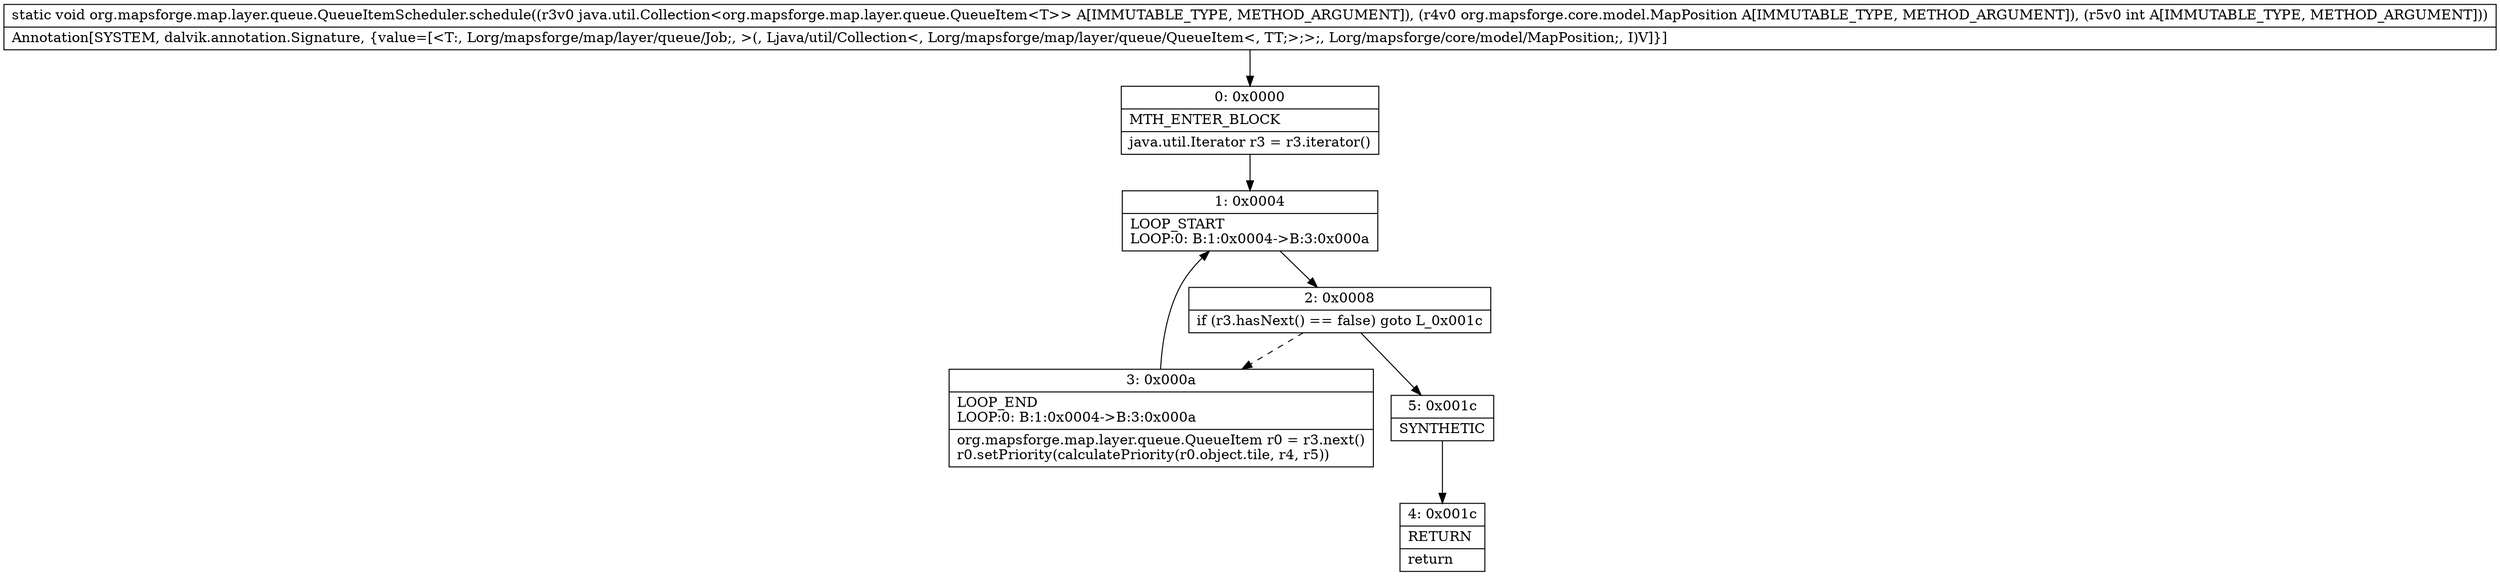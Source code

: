 digraph "CFG fororg.mapsforge.map.layer.queue.QueueItemScheduler.schedule(Ljava\/util\/Collection;Lorg\/mapsforge\/core\/model\/MapPosition;I)V" {
Node_0 [shape=record,label="{0\:\ 0x0000|MTH_ENTER_BLOCK\l|java.util.Iterator r3 = r3.iterator()\l}"];
Node_1 [shape=record,label="{1\:\ 0x0004|LOOP_START\lLOOP:0: B:1:0x0004\-\>B:3:0x000a\l}"];
Node_2 [shape=record,label="{2\:\ 0x0008|if (r3.hasNext() == false) goto L_0x001c\l}"];
Node_3 [shape=record,label="{3\:\ 0x000a|LOOP_END\lLOOP:0: B:1:0x0004\-\>B:3:0x000a\l|org.mapsforge.map.layer.queue.QueueItem r0 = r3.next()\lr0.setPriority(calculatePriority(r0.object.tile, r4, r5))\l}"];
Node_4 [shape=record,label="{4\:\ 0x001c|RETURN\l|return\l}"];
Node_5 [shape=record,label="{5\:\ 0x001c|SYNTHETIC\l}"];
MethodNode[shape=record,label="{static void org.mapsforge.map.layer.queue.QueueItemScheduler.schedule((r3v0 java.util.Collection\<org.mapsforge.map.layer.queue.QueueItem\<T\>\> A[IMMUTABLE_TYPE, METHOD_ARGUMENT]), (r4v0 org.mapsforge.core.model.MapPosition A[IMMUTABLE_TYPE, METHOD_ARGUMENT]), (r5v0 int A[IMMUTABLE_TYPE, METHOD_ARGUMENT]))  | Annotation[SYSTEM, dalvik.annotation.Signature, \{value=[\<T:, Lorg\/mapsforge\/map\/layer\/queue\/Job;, \>(, Ljava\/util\/Collection\<, Lorg\/mapsforge\/map\/layer\/queue\/QueueItem\<, TT;\>;\>;, Lorg\/mapsforge\/core\/model\/MapPosition;, I)V]\}]\l}"];
MethodNode -> Node_0;
Node_0 -> Node_1;
Node_1 -> Node_2;
Node_2 -> Node_3[style=dashed];
Node_2 -> Node_5;
Node_3 -> Node_1;
Node_5 -> Node_4;
}

